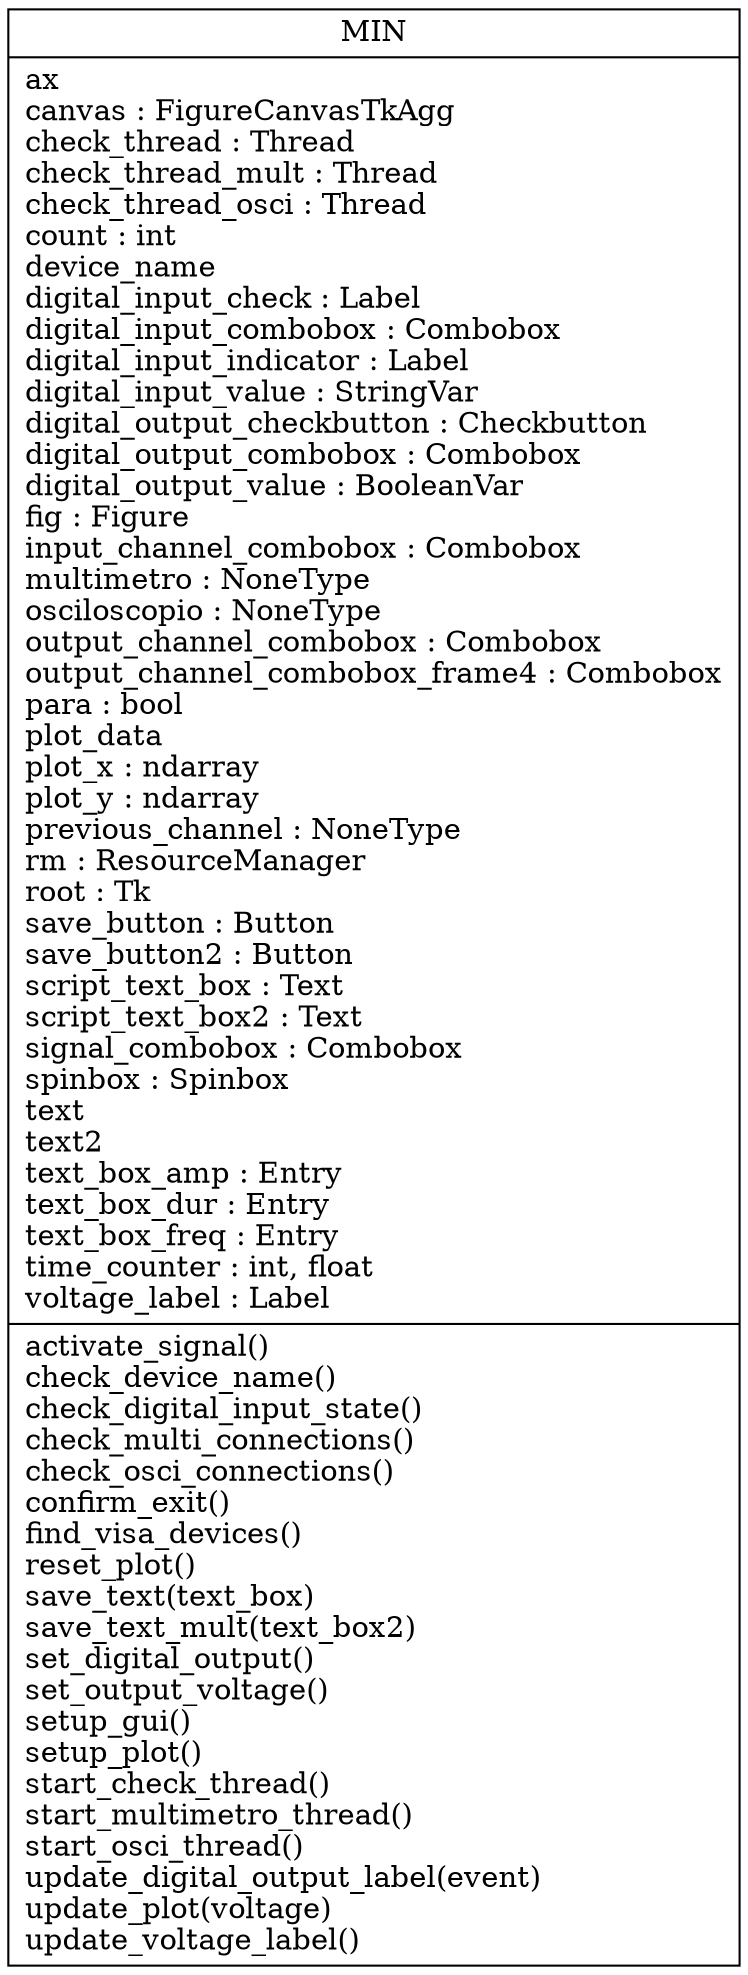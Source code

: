 digraph "classes" {
rankdir=BT
charset="utf-8"
"art_daq.MIN.MIN" [color="black", fontcolor="black", label="{MIN|ax\lcanvas : FigureCanvasTkAgg\lcheck_thread : Thread\lcheck_thread_mult : Thread\lcheck_thread_osci : Thread\lcount : int\ldevice_name\ldigital_input_check : Label\ldigital_input_combobox : Combobox\ldigital_input_indicator : Label\ldigital_input_value : StringVar\ldigital_output_checkbutton : Checkbutton\ldigital_output_combobox : Combobox\ldigital_output_value : BooleanVar\lfig : Figure\linput_channel_combobox : Combobox\lmultimetro : NoneType\losciloscopio : NoneType\loutput_channel_combobox : Combobox\loutput_channel_combobox_frame4 : Combobox\lpara : bool\lplot_data\lplot_x : ndarray\lplot_y : ndarray\lprevious_channel : NoneType\lrm : ResourceManager\lroot : Tk\lsave_button : Button\lsave_button2 : Button\lscript_text_box : Text\lscript_text_box2 : Text\lsignal_combobox : Combobox\lspinbox : Spinbox\ltext\ltext2\ltext_box_amp : Entry\ltext_box_dur : Entry\ltext_box_freq : Entry\ltime_counter : int, float\lvoltage_label : Label\l|activate_signal()\lcheck_device_name()\lcheck_digital_input_state()\lcheck_multi_connections()\lcheck_osci_connections()\lconfirm_exit()\lfind_visa_devices()\lreset_plot()\lsave_text(text_box)\lsave_text_mult(text_box2)\lset_digital_output()\lset_output_voltage()\lsetup_gui()\lsetup_plot()\lstart_check_thread()\lstart_multimetro_thread()\lstart_osci_thread()\lupdate_digital_output_label(event)\lupdate_plot(voltage)\lupdate_voltage_label()\l}", shape="record", style="solid"];
}
